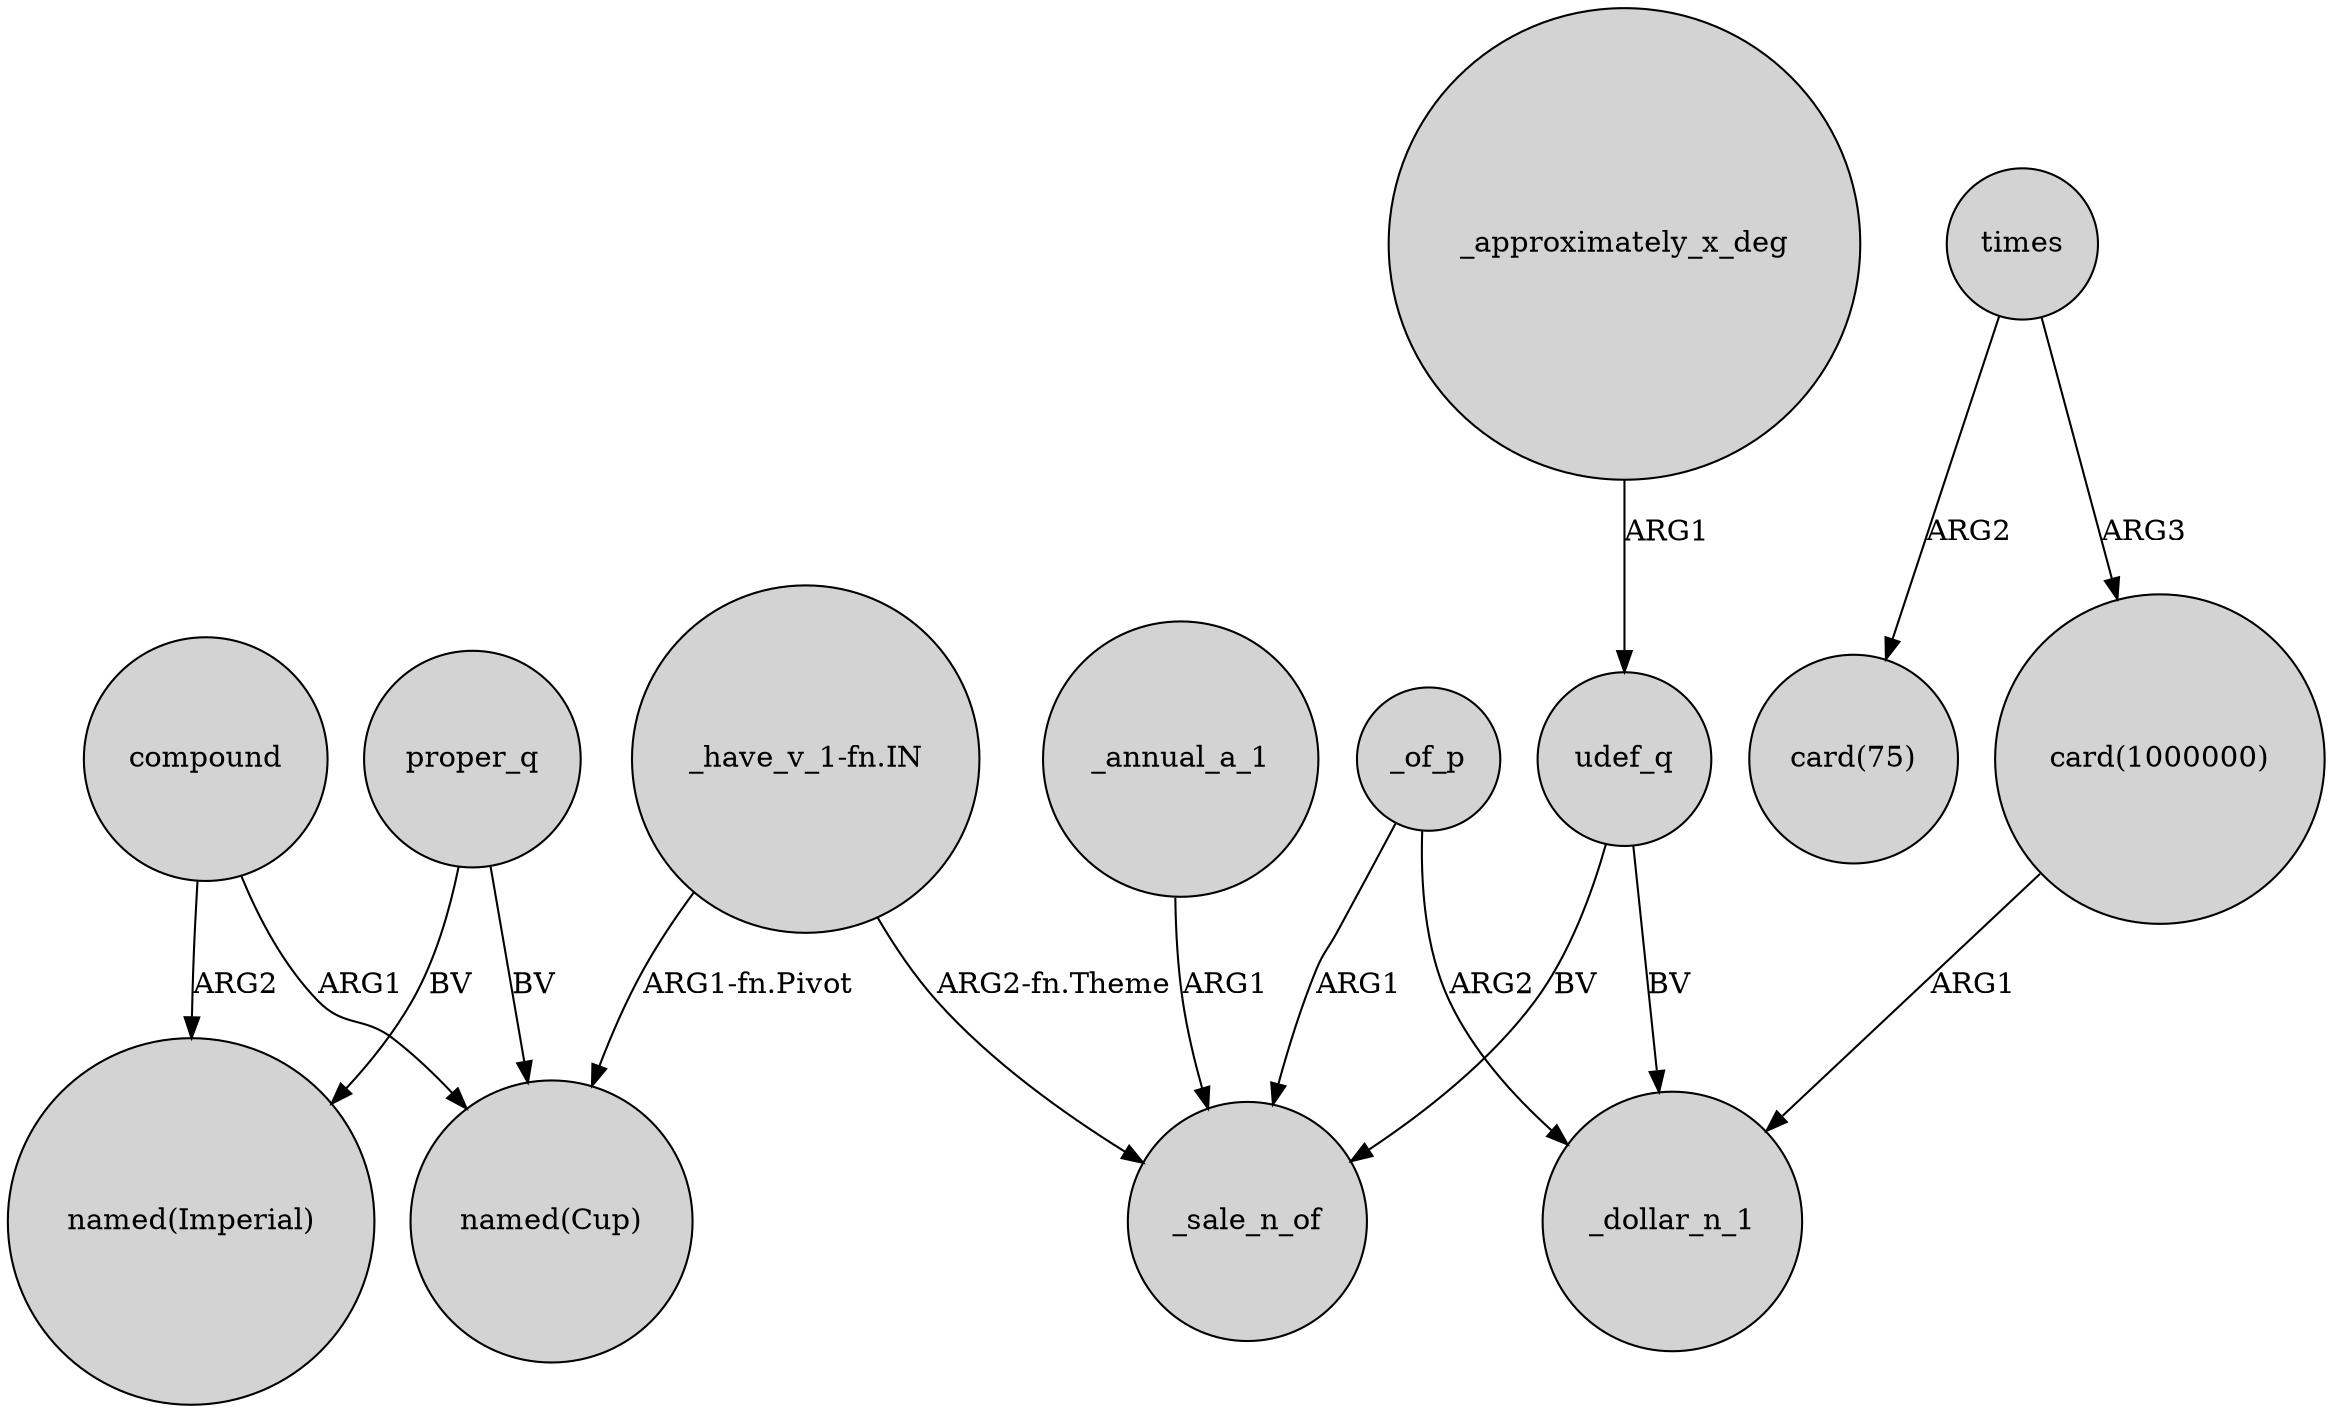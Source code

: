 digraph {
	node [shape=circle style=filled]
	compound -> "named(Cup)" [label=ARG1]
	"card(1000000)" -> _dollar_n_1 [label=ARG1]
	proper_q -> "named(Imperial)" [label=BV]
	compound -> "named(Imperial)" [label=ARG2]
	"_have_v_1-fn.IN" -> "named(Cup)" [label="ARG1-fn.Pivot"]
	_of_p -> _dollar_n_1 [label=ARG2]
	_approximately_x_deg -> udef_q [label=ARG1]
	"_have_v_1-fn.IN" -> _sale_n_of [label="ARG2-fn.Theme"]
	proper_q -> "named(Cup)" [label=BV]
	udef_q -> _dollar_n_1 [label=BV]
	times -> "card(75)" [label=ARG2]
	times -> "card(1000000)" [label=ARG3]
	_of_p -> _sale_n_of [label=ARG1]
	udef_q -> _sale_n_of [label=BV]
	_annual_a_1 -> _sale_n_of [label=ARG1]
}
